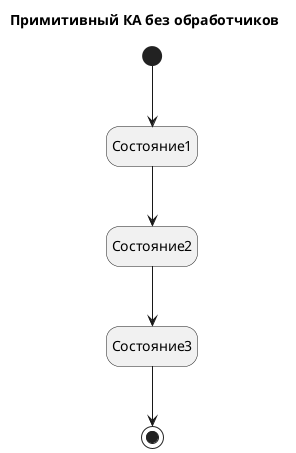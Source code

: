 @startuml

!$name = "scenario_without_handlers"
!$version = "1.0"

hide empty description

title Примитивный КА без обработчиков

state Состояние1
state Состояние2
state Состояние3

[*] --> Состояние1
Состояние1 --> Состояние2
Состояние2 --> Состояние3
Состояние3 --> [*]

@enduml